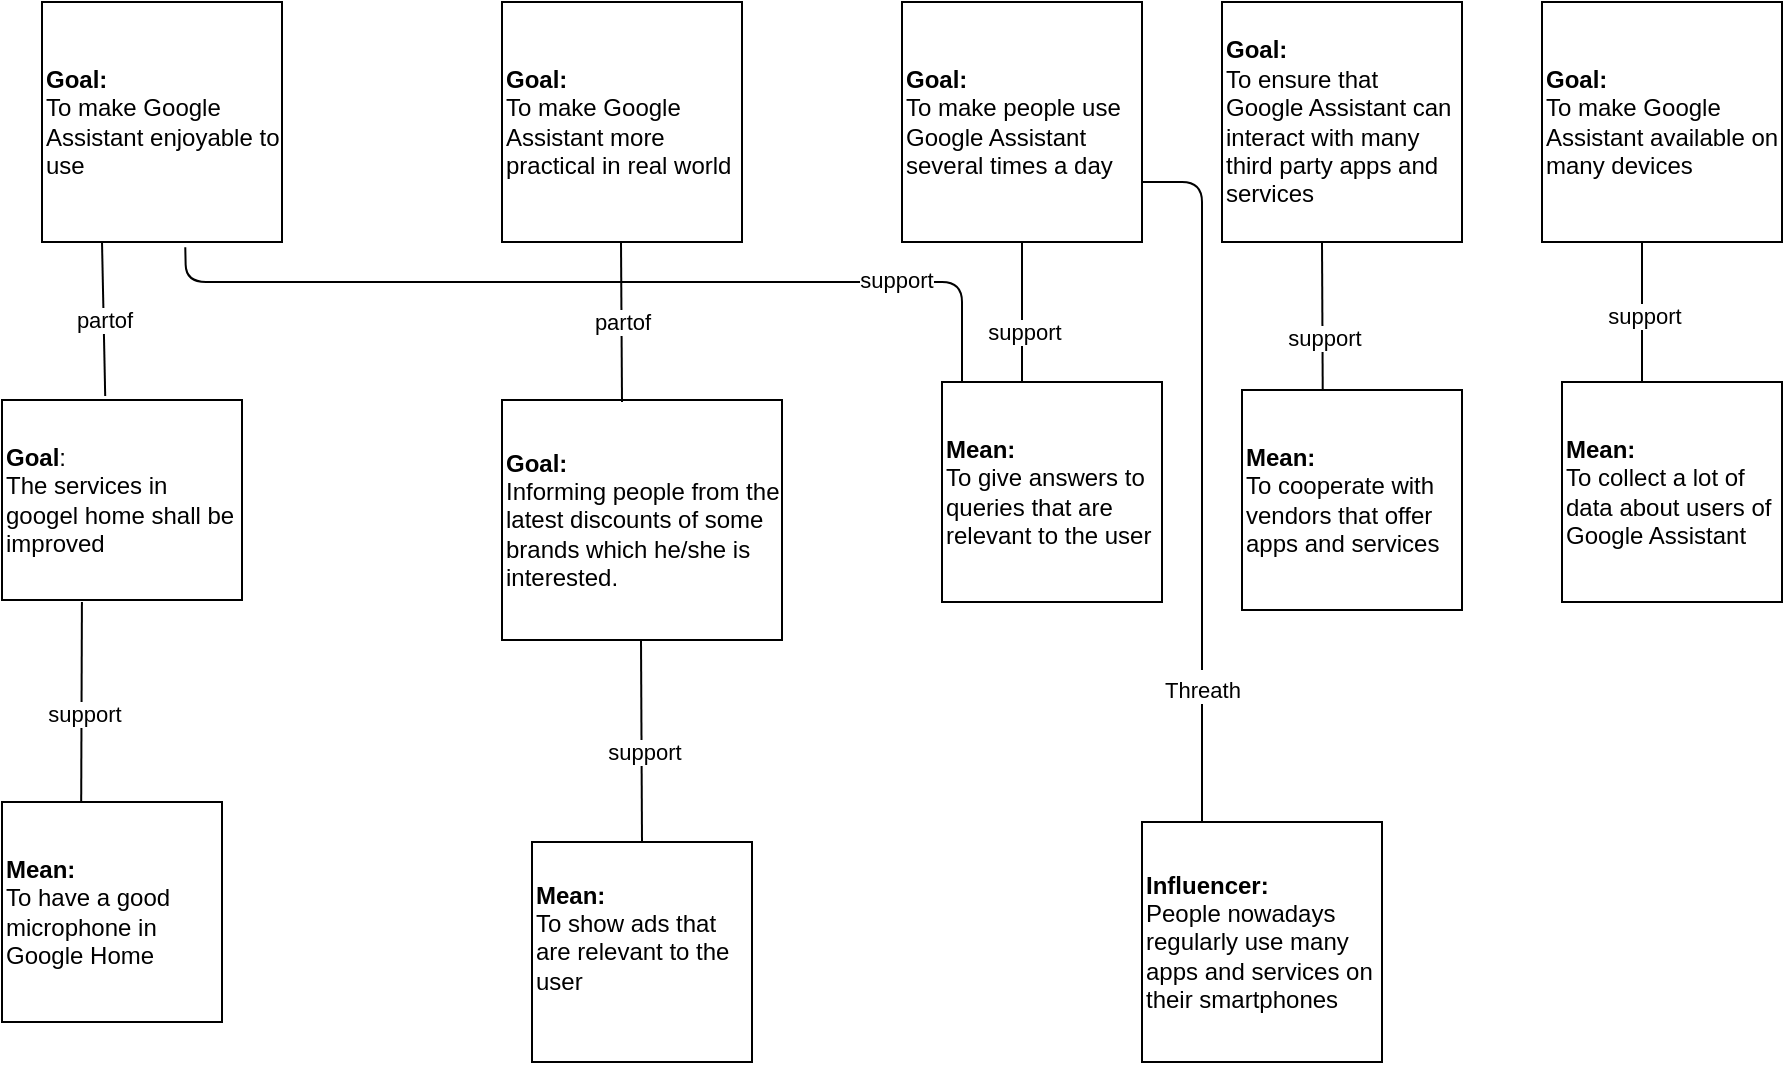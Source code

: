 <mxfile version="15.1.1" type="github">
  <diagram id="hF1DCo-za6BDpXijDqXe" name="Page-1">
    <mxGraphModel dx="1038" dy="547" grid="1" gridSize="10" guides="1" tooltips="1" connect="1" arrows="1" fold="1" page="1" pageScale="1" pageWidth="850" pageHeight="1100" math="0" shadow="0">
      <root>
        <mxCell id="0" />
        <mxCell id="1" parent="0" />
        <mxCell id="qYQen40BbtpS6DdnJ-LU-4" value="&lt;b&gt;Goal:&lt;/b&gt;&lt;br&gt;&lt;div&gt;Informing people from the latest discounts of some brands which he/she is interested.&lt;br&gt;&lt;/div&gt;" style="rounded=0;whiteSpace=wrap;html=1;align=left;" parent="1" vertex="1">
          <mxGeometry x="330" y="209" width="140" height="120" as="geometry" />
        </mxCell>
        <mxCell id="qYQen40BbtpS6DdnJ-LU-7" value="&lt;b&gt;Mean:&lt;/b&gt;&lt;br&gt;&lt;div&gt;To show ads that are relevant to the user&lt;/div&gt;&lt;div&gt;&lt;br&gt;&lt;/div&gt;" style="whiteSpace=wrap;html=1;aspect=fixed;align=left;" parent="1" vertex="1">
          <mxGeometry x="345" y="430" width="110" height="110" as="geometry" />
        </mxCell>
        <mxCell id="IBMI4tn_m0O9jDeK7wMh-1" value="&lt;b&gt;Goal:&lt;/b&gt;&lt;br&gt;&lt;div&gt;To make people use Google Assistant several times a day&lt;br&gt;&lt;/div&gt;" style="whiteSpace=wrap;html=1;aspect=fixed;align=left;" parent="1" vertex="1">
          <mxGeometry x="530" y="10" width="120" height="120" as="geometry" />
        </mxCell>
        <mxCell id="IBMI4tn_m0O9jDeK7wMh-2" value="&lt;b&gt;Goal:&lt;/b&gt;&lt;br&gt;To make Google Assistant available on many devices" style="whiteSpace=wrap;html=1;aspect=fixed;align=left;" parent="1" vertex="1">
          <mxGeometry x="850" y="10" width="120" height="120" as="geometry" />
        </mxCell>
        <mxCell id="IBMI4tn_m0O9jDeK7wMh-5" value="&lt;b&gt;Goal:&lt;/b&gt;&lt;br&gt;&lt;div&gt;To make Google Assistant enjoyable to use&lt;br&gt;&lt;/div&gt;" style="whiteSpace=wrap;html=1;aspect=fixed;align=left;" parent="1" vertex="1">
          <mxGeometry x="100" y="10" width="120" height="120" as="geometry" />
        </mxCell>
        <mxCell id="IBMI4tn_m0O9jDeK7wMh-15" value="&lt;b&gt;Goal:&lt;/b&gt;&lt;br&gt;&lt;div&gt;To make Google Assistant more practical in real world&lt;br&gt;&lt;/div&gt;" style="whiteSpace=wrap;html=1;aspect=fixed;align=left;" parent="1" vertex="1">
          <mxGeometry x="330" y="10" width="120" height="120" as="geometry" />
        </mxCell>
        <mxCell id="KIbq9x-NmEHwbfyPO5Z1-1" value="&lt;div&gt;&lt;b&gt;Goal&lt;/b&gt;:&lt;/div&gt;The services in googel home shall be improved" style="rounded=0;whiteSpace=wrap;html=1;align=left;" vertex="1" parent="1">
          <mxGeometry x="80" y="209" width="120" height="100" as="geometry" />
        </mxCell>
        <mxCell id="KIbq9x-NmEHwbfyPO5Z1-4" value="&lt;b&gt;Mean:&lt;/b&gt;&lt;br&gt;To have a good microphone in Google Home" style="whiteSpace=wrap;html=1;aspect=fixed;align=left;" vertex="1" parent="1">
          <mxGeometry x="80" y="410" width="110" height="110" as="geometry" />
        </mxCell>
        <mxCell id="KIbq9x-NmEHwbfyPO5Z1-8" value="&lt;b&gt;Mean:&lt;/b&gt;&lt;br&gt;To cooperate with vendors that offer apps and services" style="whiteSpace=wrap;html=1;aspect=fixed;align=left;" vertex="1" parent="1">
          <mxGeometry x="700" y="204" width="110" height="110" as="geometry" />
        </mxCell>
        <mxCell id="KIbq9x-NmEHwbfyPO5Z1-16" value="&lt;b&gt;Mean:&lt;/b&gt;&lt;br&gt;To give answers to queries that are relevant to the user" style="whiteSpace=wrap;html=1;aspect=fixed;align=left;" vertex="1" parent="1">
          <mxGeometry x="550" y="200" width="110" height="110" as="geometry" />
        </mxCell>
        <mxCell id="KIbq9x-NmEHwbfyPO5Z1-19" value="&lt;b&gt;Mean:&lt;/b&gt;&lt;br&gt;To collect a lot of data about users of Google Assistant" style="whiteSpace=wrap;html=1;aspect=fixed;align=left;" vertex="1" parent="1">
          <mxGeometry x="860" y="200" width="110" height="110" as="geometry" />
        </mxCell>
        <mxCell id="KIbq9x-NmEHwbfyPO5Z1-22" value="&lt;b&gt;Goal:&lt;br&gt;&lt;/b&gt;&lt;span&gt;To ensure that Google Assistant can interact with many third party apps and services&lt;/span&gt;&lt;b&gt;&lt;br&gt;&lt;/b&gt;" style="whiteSpace=wrap;html=1;aspect=fixed;align=left;" vertex="1" parent="1">
          <mxGeometry x="690" y="10" width="120" height="120" as="geometry" />
        </mxCell>
        <mxCell id="KIbq9x-NmEHwbfyPO5Z1-25" value="&lt;b&gt;Influencer:&lt;br&gt;&lt;/b&gt;&lt;span&gt;People nowadays regularly use many apps and services on their smartphones&lt;/span&gt;&lt;b&gt;&lt;br&gt;&lt;/b&gt;" style="whiteSpace=wrap;html=1;aspect=fixed;align=left;" vertex="1" parent="1">
          <mxGeometry x="650" y="420" width="120" height="120" as="geometry" />
        </mxCell>
        <mxCell id="KIbq9x-NmEHwbfyPO5Z1-29" value="" style="endArrow=none;html=1;exitX=0.25;exitY=0;exitDx=0;exitDy=0;entryX=1;entryY=0.75;entryDx=0;entryDy=0;" edge="1" parent="1" source="KIbq9x-NmEHwbfyPO5Z1-25" target="IBMI4tn_m0O9jDeK7wMh-1">
          <mxGeometry width="50" height="50" relative="1" as="geometry">
            <mxPoint x="670" y="410" as="sourcePoint" />
            <mxPoint x="680" y="100" as="targetPoint" />
            <Array as="points">
              <mxPoint x="680" y="100" />
            </Array>
          </mxGeometry>
        </mxCell>
        <mxCell id="KIbq9x-NmEHwbfyPO5Z1-30" value="sss" style="edgeLabel;html=1;align=center;verticalAlign=middle;resizable=0;points=[];" vertex="1" connectable="0" parent="KIbq9x-NmEHwbfyPO5Z1-29">
          <mxGeometry x="-0.308" y="1" relative="1" as="geometry">
            <mxPoint y="51" as="offset" />
          </mxGeometry>
        </mxCell>
        <mxCell id="KIbq9x-NmEHwbfyPO5Z1-31" value="Threath" style="edgeLabel;html=1;align=center;verticalAlign=middle;resizable=0;points=[];" vertex="1" connectable="0" parent="KIbq9x-NmEHwbfyPO5Z1-29">
          <mxGeometry x="-0.619" relative="1" as="geometry">
            <mxPoint as="offset" />
          </mxGeometry>
        </mxCell>
        <mxCell id="KIbq9x-NmEHwbfyPO5Z1-32" value="" style="endArrow=none;html=1;entryX=0.597;entryY=1.022;entryDx=0;entryDy=0;entryPerimeter=0;" edge="1" parent="1" target="IBMI4tn_m0O9jDeK7wMh-5">
          <mxGeometry width="50" height="50" relative="1" as="geometry">
            <mxPoint x="560" y="200" as="sourcePoint" />
            <mxPoint x="170" y="150" as="targetPoint" />
            <Array as="points">
              <mxPoint x="560" y="150" />
              <mxPoint x="172" y="150" />
            </Array>
          </mxGeometry>
        </mxCell>
        <mxCell id="KIbq9x-NmEHwbfyPO5Z1-36" value="support" style="edgeLabel;html=1;align=center;verticalAlign=middle;resizable=0;points=[];" vertex="1" connectable="0" parent="KIbq9x-NmEHwbfyPO5Z1-32">
          <mxGeometry x="-0.633" y="-1" relative="1" as="geometry">
            <mxPoint as="offset" />
          </mxGeometry>
        </mxCell>
        <mxCell id="KIbq9x-NmEHwbfyPO5Z1-37" value="" style="endArrow=none;html=1;entryX=0.5;entryY=1;entryDx=0;entryDy=0;" edge="1" parent="1" target="IBMI4tn_m0O9jDeK7wMh-1">
          <mxGeometry width="50" height="50" relative="1" as="geometry">
            <mxPoint x="590" y="200" as="sourcePoint" />
            <mxPoint x="640" y="150" as="targetPoint" />
          </mxGeometry>
        </mxCell>
        <mxCell id="KIbq9x-NmEHwbfyPO5Z1-38" value="support" style="edgeLabel;html=1;align=center;verticalAlign=middle;resizable=0;points=[];" vertex="1" connectable="0" parent="KIbq9x-NmEHwbfyPO5Z1-37">
          <mxGeometry x="-0.269" y="4" relative="1" as="geometry">
            <mxPoint x="5" as="offset" />
          </mxGeometry>
        </mxCell>
        <mxCell id="KIbq9x-NmEHwbfyPO5Z1-39" value="" style="endArrow=none;html=1;entryX=0.5;entryY=1;entryDx=0;entryDy=0;exitX=0.367;exitY=0.005;exitDx=0;exitDy=0;exitPerimeter=0;" edge="1" parent="1" source="KIbq9x-NmEHwbfyPO5Z1-8">
          <mxGeometry width="50" height="50" relative="1" as="geometry">
            <mxPoint x="740" y="200" as="sourcePoint" />
            <mxPoint x="740" y="130" as="targetPoint" />
          </mxGeometry>
        </mxCell>
        <mxCell id="KIbq9x-NmEHwbfyPO5Z1-40" value="support" style="edgeLabel;html=1;align=center;verticalAlign=middle;resizable=0;points=[];" vertex="1" connectable="0" parent="KIbq9x-NmEHwbfyPO5Z1-39">
          <mxGeometry x="-0.269" y="4" relative="1" as="geometry">
            <mxPoint x="5" as="offset" />
          </mxGeometry>
        </mxCell>
        <mxCell id="KIbq9x-NmEHwbfyPO5Z1-41" value="" style="endArrow=none;html=1;entryX=0.5;entryY=1;entryDx=0;entryDy=0;" edge="1" parent="1">
          <mxGeometry width="50" height="50" relative="1" as="geometry">
            <mxPoint x="900" y="200" as="sourcePoint" />
            <mxPoint x="900" y="130" as="targetPoint" />
          </mxGeometry>
        </mxCell>
        <mxCell id="KIbq9x-NmEHwbfyPO5Z1-42" value="support" style="edgeLabel;html=1;align=center;verticalAlign=middle;resizable=0;points=[];" vertex="1" connectable="0" parent="KIbq9x-NmEHwbfyPO5Z1-41">
          <mxGeometry x="-0.269" y="4" relative="1" as="geometry">
            <mxPoint x="5" y="-8" as="offset" />
          </mxGeometry>
        </mxCell>
        <mxCell id="KIbq9x-NmEHwbfyPO5Z1-43" value="" style="endArrow=none;html=1;entryX=0.5;entryY=1;entryDx=0;entryDy=0;exitX=0.5;exitY=0;exitDx=0;exitDy=0;" edge="1" parent="1" source="qYQen40BbtpS6DdnJ-LU-7">
          <mxGeometry width="50" height="50" relative="1" as="geometry">
            <mxPoint x="399.5" y="399" as="sourcePoint" />
            <mxPoint x="399.5" y="329" as="targetPoint" />
          </mxGeometry>
        </mxCell>
        <mxCell id="KIbq9x-NmEHwbfyPO5Z1-44" value="support" style="edgeLabel;html=1;align=center;verticalAlign=middle;resizable=0;points=[];" vertex="1" connectable="0" parent="KIbq9x-NmEHwbfyPO5Z1-43">
          <mxGeometry x="-0.269" y="4" relative="1" as="geometry">
            <mxPoint x="5" y="-8" as="offset" />
          </mxGeometry>
        </mxCell>
        <mxCell id="KIbq9x-NmEHwbfyPO5Z1-45" value="partof" style="endArrow=none;html=1;entryX=0.5;entryY=1;entryDx=0;entryDy=0;" edge="1" parent="1">
          <mxGeometry width="50" height="50" relative="1" as="geometry">
            <mxPoint x="390" y="210" as="sourcePoint" />
            <mxPoint x="389.5" y="130" as="targetPoint" />
          </mxGeometry>
        </mxCell>
        <mxCell id="KIbq9x-NmEHwbfyPO5Z1-47" value="partof" style="endArrow=none;html=1;exitX=0.43;exitY=-0.02;exitDx=0;exitDy=0;exitPerimeter=0;entryX=0.25;entryY=1;entryDx=0;entryDy=0;" edge="1" parent="1" source="KIbq9x-NmEHwbfyPO5Z1-1" target="IBMI4tn_m0O9jDeK7wMh-5">
          <mxGeometry width="50" height="50" relative="1" as="geometry">
            <mxPoint x="130.5" y="200" as="sourcePoint" />
            <mxPoint x="130" y="140" as="targetPoint" />
          </mxGeometry>
        </mxCell>
        <mxCell id="KIbq9x-NmEHwbfyPO5Z1-48" value="" style="endArrow=none;html=1;entryX=0.333;entryY=1.01;entryDx=0;entryDy=0;entryPerimeter=0;exitX=0.36;exitY=0.002;exitDx=0;exitDy=0;exitPerimeter=0;" edge="1" parent="1" source="KIbq9x-NmEHwbfyPO5Z1-4" target="KIbq9x-NmEHwbfyPO5Z1-1">
          <mxGeometry width="50" height="50" relative="1" as="geometry">
            <mxPoint x="120" y="400" as="sourcePoint" />
            <mxPoint x="120" y="320" as="targetPoint" />
          </mxGeometry>
        </mxCell>
        <mxCell id="KIbq9x-NmEHwbfyPO5Z1-49" value="support" style="edgeLabel;html=1;align=center;verticalAlign=middle;resizable=0;points=[];" vertex="1" connectable="0" parent="KIbq9x-NmEHwbfyPO5Z1-48">
          <mxGeometry x="-0.269" y="4" relative="1" as="geometry">
            <mxPoint x="5" y="-8" as="offset" />
          </mxGeometry>
        </mxCell>
      </root>
    </mxGraphModel>
  </diagram>
</mxfile>
